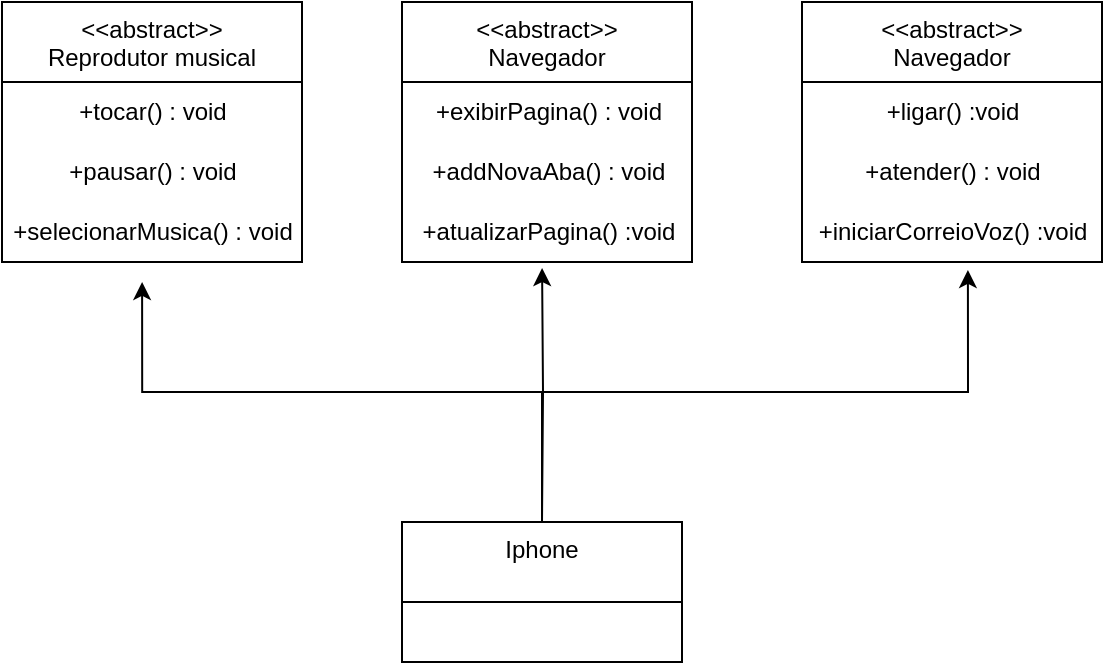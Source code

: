 <mxfile version="22.1.3" type="device">
  <diagram name="Página-1" id="XerYgLTwWciWJlLpvkxA">
    <mxGraphModel dx="794" dy="483" grid="1" gridSize="10" guides="1" tooltips="1" connect="1" arrows="1" fold="1" page="1" pageScale="1" pageWidth="827" pageHeight="1169" math="0" shadow="0">
      <root>
        <mxCell id="0" />
        <mxCell id="1" parent="0" />
        <mxCell id="3nY-ScyD8XhihT2ewoJb-9" value="&amp;lt;&amp;lt;abstract&amp;gt;&amp;gt;&lt;br&gt;Reprodutor musical" style="swimlane;fontStyle=0;align=center;verticalAlign=top;childLayout=stackLayout;horizontal=1;startSize=40;horizontalStack=0;resizeParent=1;resizeParentMax=0;resizeLast=0;collapsible=0;marginBottom=0;html=1;whiteSpace=wrap;" vertex="1" parent="1">
          <mxGeometry x="130" y="70" width="150" height="130" as="geometry" />
        </mxCell>
        <mxCell id="3nY-ScyD8XhihT2ewoJb-12" value="+tocar() : void" style="text;html=1;align=center;verticalAlign=middle;resizable=0;points=[];autosize=1;strokeColor=none;fillColor=none;" vertex="1" parent="3nY-ScyD8XhihT2ewoJb-9">
          <mxGeometry y="40" width="150" height="30" as="geometry" />
        </mxCell>
        <mxCell id="3nY-ScyD8XhihT2ewoJb-13" value="+pausar() : void" style="text;html=1;align=center;verticalAlign=middle;resizable=0;points=[];autosize=1;strokeColor=none;fillColor=none;" vertex="1" parent="3nY-ScyD8XhihT2ewoJb-9">
          <mxGeometry y="70" width="150" height="30" as="geometry" />
        </mxCell>
        <mxCell id="3nY-ScyD8XhihT2ewoJb-14" value="+selecionarMusica() : void" style="text;html=1;align=center;verticalAlign=middle;resizable=0;points=[];autosize=1;strokeColor=none;fillColor=none;" vertex="1" parent="3nY-ScyD8XhihT2ewoJb-9">
          <mxGeometry y="100" width="150" height="30" as="geometry" />
        </mxCell>
        <mxCell id="3nY-ScyD8XhihT2ewoJb-15" value="&amp;lt;&amp;lt;abstract&amp;gt;&amp;gt;&lt;br&gt;Navegador" style="swimlane;fontStyle=0;align=center;verticalAlign=top;childLayout=stackLayout;horizontal=1;startSize=40;horizontalStack=0;resizeParent=1;resizeParentMax=0;resizeLast=0;collapsible=0;marginBottom=0;html=1;whiteSpace=wrap;" vertex="1" parent="1">
          <mxGeometry x="330" y="70" width="145" height="130" as="geometry" />
        </mxCell>
        <mxCell id="3nY-ScyD8XhihT2ewoJb-26" value="+exibirPagina() : void" style="text;html=1;align=center;verticalAlign=middle;resizable=0;points=[];autosize=1;strokeColor=none;fillColor=none;" vertex="1" parent="3nY-ScyD8XhihT2ewoJb-15">
          <mxGeometry y="40" width="145" height="30" as="geometry" />
        </mxCell>
        <mxCell id="3nY-ScyD8XhihT2ewoJb-27" value="+addNovaAba() : void" style="text;html=1;align=center;verticalAlign=middle;resizable=0;points=[];autosize=1;strokeColor=none;fillColor=none;" vertex="1" parent="3nY-ScyD8XhihT2ewoJb-15">
          <mxGeometry y="70" width="145" height="30" as="geometry" />
        </mxCell>
        <mxCell id="3nY-ScyD8XhihT2ewoJb-28" value="+atualizarPagina() :void" style="text;html=1;align=center;verticalAlign=middle;resizable=0;points=[];autosize=1;strokeColor=none;fillColor=none;" vertex="1" parent="3nY-ScyD8XhihT2ewoJb-15">
          <mxGeometry y="100" width="145" height="30" as="geometry" />
        </mxCell>
        <mxCell id="3nY-ScyD8XhihT2ewoJb-37" value="&amp;lt;&amp;lt;abstract&amp;gt;&amp;gt;&lt;br&gt;Navegador" style="swimlane;fontStyle=0;align=center;verticalAlign=top;childLayout=stackLayout;horizontal=1;startSize=40;horizontalStack=0;resizeParent=1;resizeParentMax=0;resizeLast=0;collapsible=0;marginBottom=0;html=1;whiteSpace=wrap;" vertex="1" parent="1">
          <mxGeometry x="530" y="70" width="150" height="130" as="geometry" />
        </mxCell>
        <mxCell id="3nY-ScyD8XhihT2ewoJb-38" value="+ligar() :void" style="text;html=1;align=center;verticalAlign=middle;resizable=0;points=[];autosize=1;strokeColor=none;fillColor=none;" vertex="1" parent="3nY-ScyD8XhihT2ewoJb-37">
          <mxGeometry y="40" width="150" height="30" as="geometry" />
        </mxCell>
        <mxCell id="3nY-ScyD8XhihT2ewoJb-39" value="+atender() : void" style="text;html=1;align=center;verticalAlign=middle;resizable=0;points=[];autosize=1;strokeColor=none;fillColor=none;" vertex="1" parent="3nY-ScyD8XhihT2ewoJb-37">
          <mxGeometry y="70" width="150" height="30" as="geometry" />
        </mxCell>
        <mxCell id="3nY-ScyD8XhihT2ewoJb-40" value="+iniciarCorreioVoz() :void" style="text;html=1;align=center;verticalAlign=middle;resizable=0;points=[];autosize=1;strokeColor=none;fillColor=none;" vertex="1" parent="3nY-ScyD8XhihT2ewoJb-37">
          <mxGeometry y="100" width="150" height="30" as="geometry" />
        </mxCell>
        <mxCell id="3nY-ScyD8XhihT2ewoJb-41" value="Iphone" style="swimlane;fontStyle=0;align=center;verticalAlign=top;childLayout=stackLayout;horizontal=1;startSize=40;horizontalStack=0;resizeParent=1;resizeParentMax=0;resizeLast=0;collapsible=0;marginBottom=0;html=1;whiteSpace=wrap;" vertex="1" parent="1">
          <mxGeometry x="330" y="330" width="140" height="70" as="geometry" />
        </mxCell>
        <mxCell id="3nY-ScyD8XhihT2ewoJb-43" style="edgeStyle=orthogonalEdgeStyle;rounded=0;orthogonalLoop=1;jettySize=auto;html=1;exitX=0.5;exitY=0;exitDx=0;exitDy=0;entryX=0.467;entryY=1.333;entryDx=0;entryDy=0;entryPerimeter=0;" edge="1" parent="1" source="3nY-ScyD8XhihT2ewoJb-41" target="3nY-ScyD8XhihT2ewoJb-14">
          <mxGeometry relative="1" as="geometry" />
        </mxCell>
        <mxCell id="3nY-ScyD8XhihT2ewoJb-44" style="edgeStyle=orthogonalEdgeStyle;rounded=0;orthogonalLoop=1;jettySize=auto;html=1;entryX=0.483;entryY=1.1;entryDx=0;entryDy=0;entryPerimeter=0;" edge="1" parent="1" target="3nY-ScyD8XhihT2ewoJb-28">
          <mxGeometry relative="1" as="geometry">
            <mxPoint x="400" y="330" as="sourcePoint" />
          </mxGeometry>
        </mxCell>
        <mxCell id="3nY-ScyD8XhihT2ewoJb-45" style="edgeStyle=orthogonalEdgeStyle;rounded=0;orthogonalLoop=1;jettySize=auto;html=1;exitX=0.5;exitY=0;exitDx=0;exitDy=0;entryX=0.553;entryY=1.133;entryDx=0;entryDy=0;entryPerimeter=0;" edge="1" parent="1" source="3nY-ScyD8XhihT2ewoJb-41" target="3nY-ScyD8XhihT2ewoJb-40">
          <mxGeometry relative="1" as="geometry" />
        </mxCell>
      </root>
    </mxGraphModel>
  </diagram>
</mxfile>
